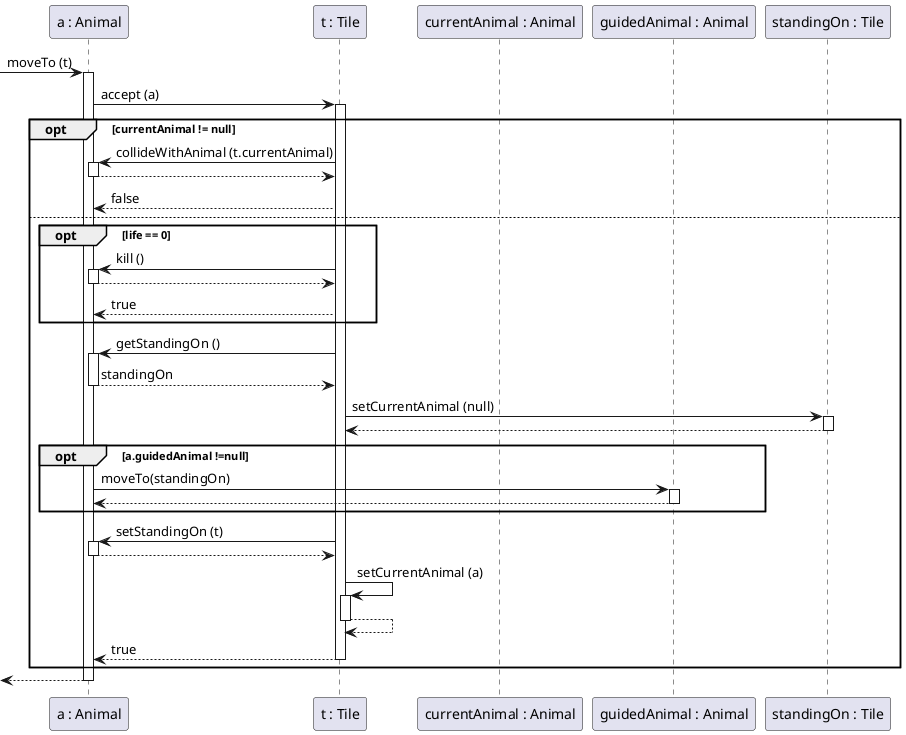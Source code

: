 @startuml

skinparam classAttributeIconSize 0
skinparam guillemet false

participant "a : Animal" as a
participant "t : Tile" as t
participant "currentAnimal : Animal" as currentAnimal
participant "guidedAnimal : Animal" as guidedAnimal
participant "standingOn : Tile" as standingOn

[-> a : moveTo (t)
activate a

a -> t ++ : accept (a)

opt currentAnimal != null

    t -> a ++ : collideWithAnimal (t.currentAnimal)
    a --> t --

    t --> a : false

else

    opt life == 0

        t -> a ++ : kill ()
        a --> t --

        t --> a : true

    end

    t -> a ++ : getStandingOn ()
    a --> t -- : standingOn

    t -> standingOn ++ : setCurrentAnimal (null)
    standingOn --> t --

    opt a.guidedAnimal !=null
    a -> guidedAnimal ++: moveTo(standingOn)
    guidedAnimal --> a --
    end

    t -> a ++ : setStandingOn (t)
    a --> t --

    t -> t ++ : setCurrentAnimal (a)
    t --> t --

    t --> a -- : true

end

[<-- a
deactivate a

@enduml
